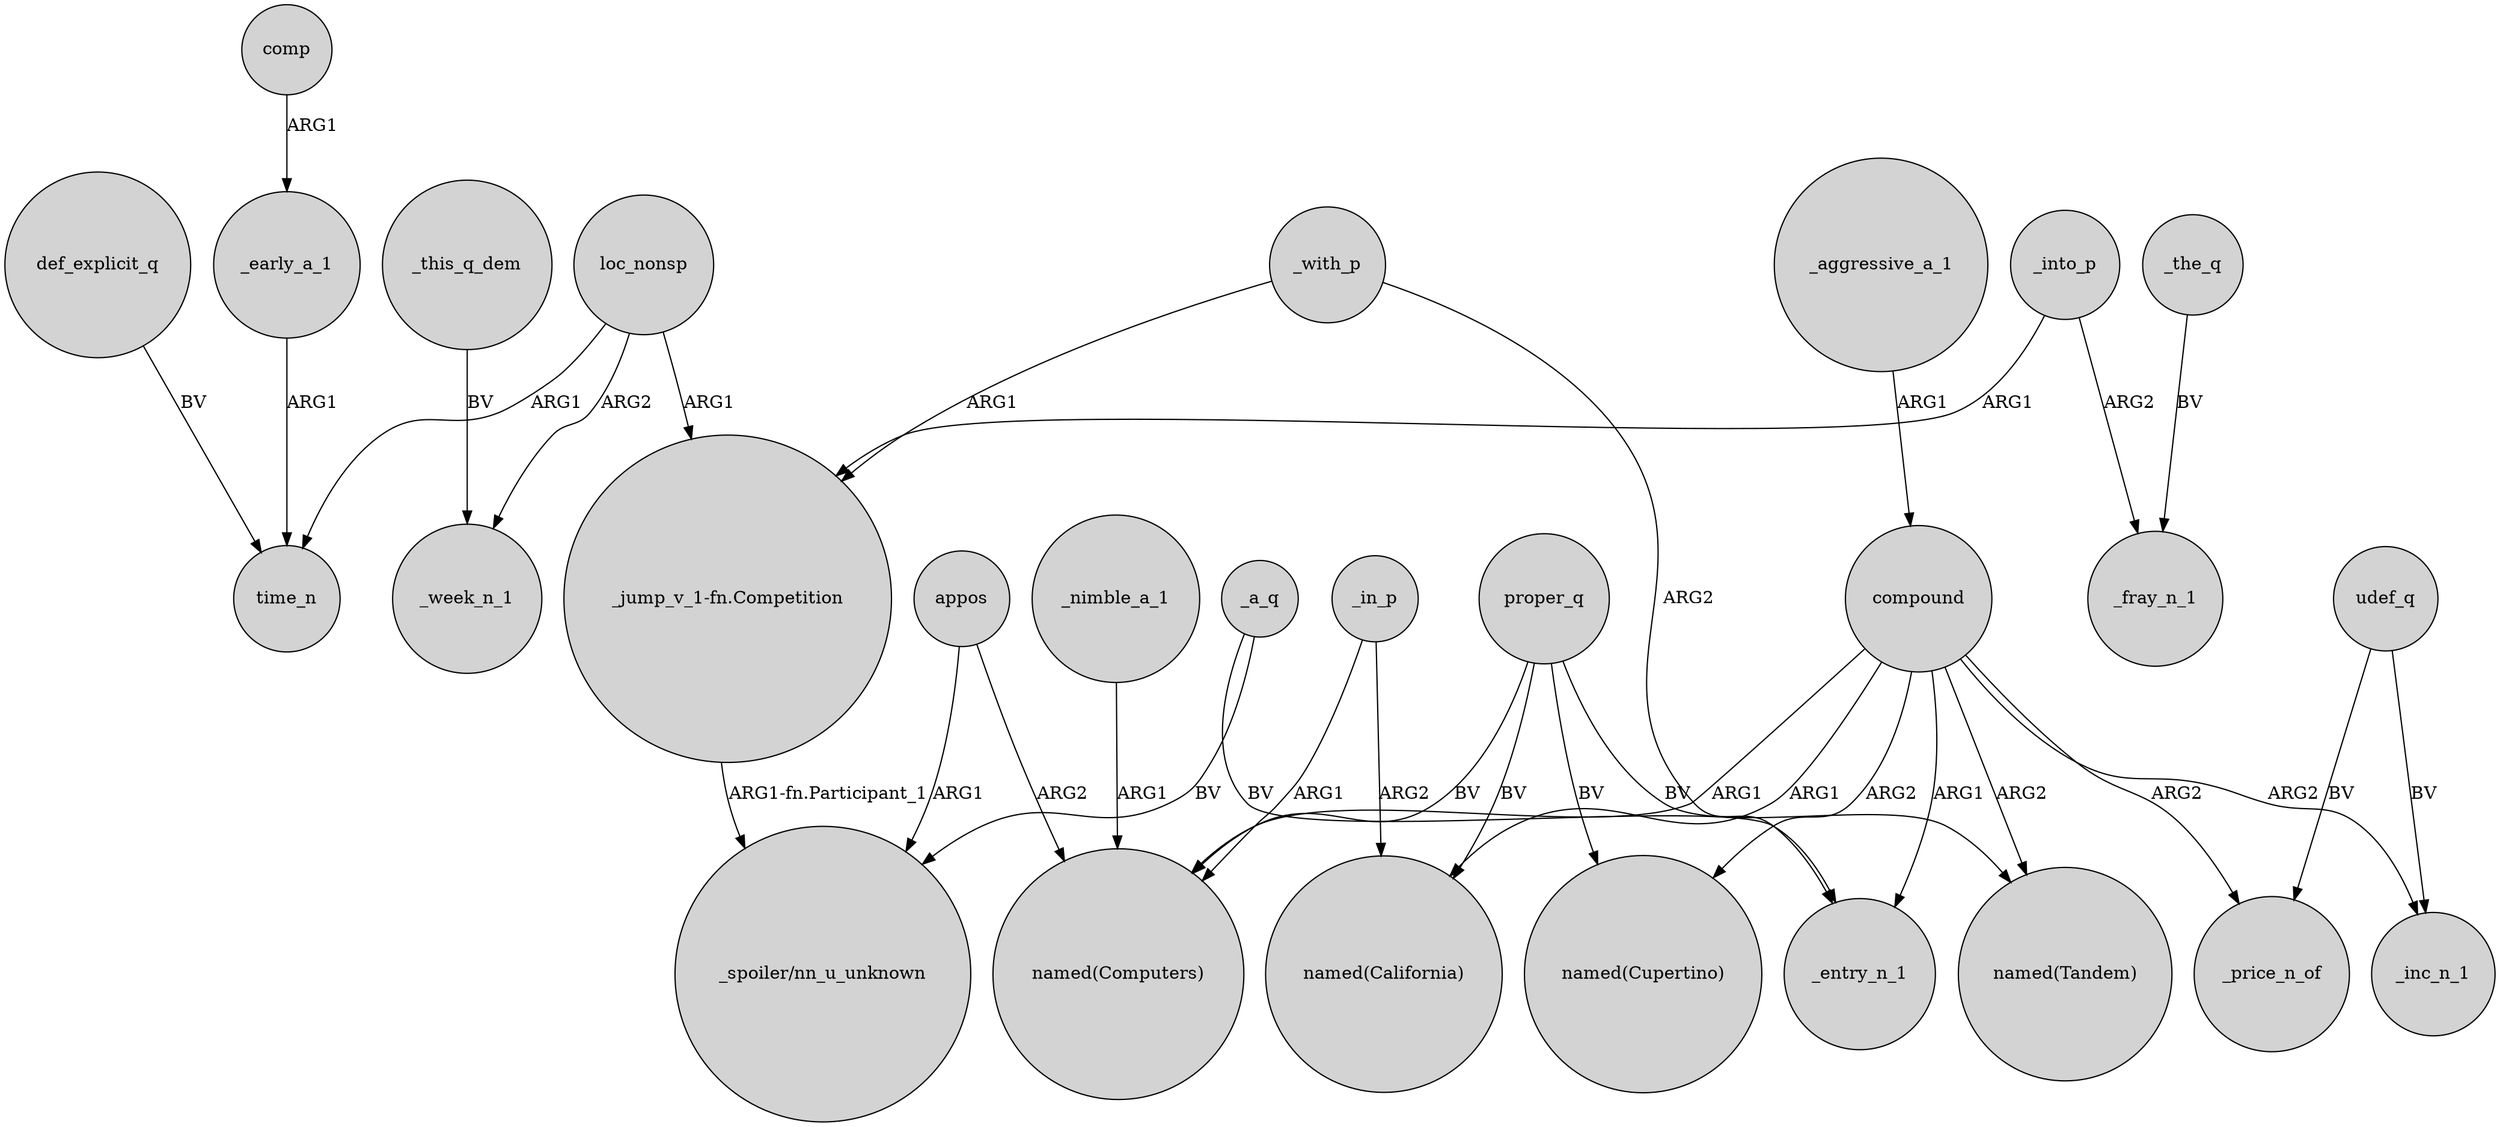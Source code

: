 digraph {
	node [shape=circle style=filled]
	_early_a_1 -> time_n [label=ARG1]
	_this_q_dem -> _week_n_1 [label=BV]
	loc_nonsp -> "_jump_v_1-fn.Competition" [label=ARG1]
	appos -> "_spoiler/nn_u_unknown" [label=ARG1]
	_nimble_a_1 -> "named(Computers)" [label=ARG1]
	compound -> "named(Cupertino)" [label=ARG2]
	_aggressive_a_1 -> compound [label=ARG1]
	udef_q -> _price_n_of [label=BV]
	_into_p -> _fray_n_1 [label=ARG2]
	_into_p -> "_jump_v_1-fn.Competition" [label=ARG1]
	_a_q -> _entry_n_1 [label=BV]
	proper_q -> "named(Cupertino)" [label=BV]
	compound -> "named(Tandem)" [label=ARG2]
	comp -> _early_a_1 [label=ARG1]
	loc_nonsp -> _week_n_1 [label=ARG2]
	_a_q -> "_spoiler/nn_u_unknown" [label=BV]
	"_jump_v_1-fn.Competition" -> "_spoiler/nn_u_unknown" [label="ARG1-fn.Participant_1"]
	_the_q -> _fray_n_1 [label=BV]
	udef_q -> _inc_n_1 [label=BV]
	compound -> _inc_n_1 [label=ARG2]
	compound -> _price_n_of [label=ARG2]
	appos -> "named(Computers)" [label=ARG2]
	_with_p -> "_jump_v_1-fn.Competition" [label=ARG1]
	loc_nonsp -> time_n [label=ARG1]
	proper_q -> "named(Tandem)" [label=BV]
	_in_p -> "named(Computers)" [label=ARG1]
	def_explicit_q -> time_n [label=BV]
	compound -> "named(California)" [label=ARG1]
	proper_q -> "named(California)" [label=BV]
	compound -> "named(Computers)" [label=ARG1]
	_in_p -> "named(California)" [label=ARG2]
	compound -> _entry_n_1 [label=ARG1]
	proper_q -> "named(Computers)" [label=BV]
	_with_p -> _entry_n_1 [label=ARG2]
}
